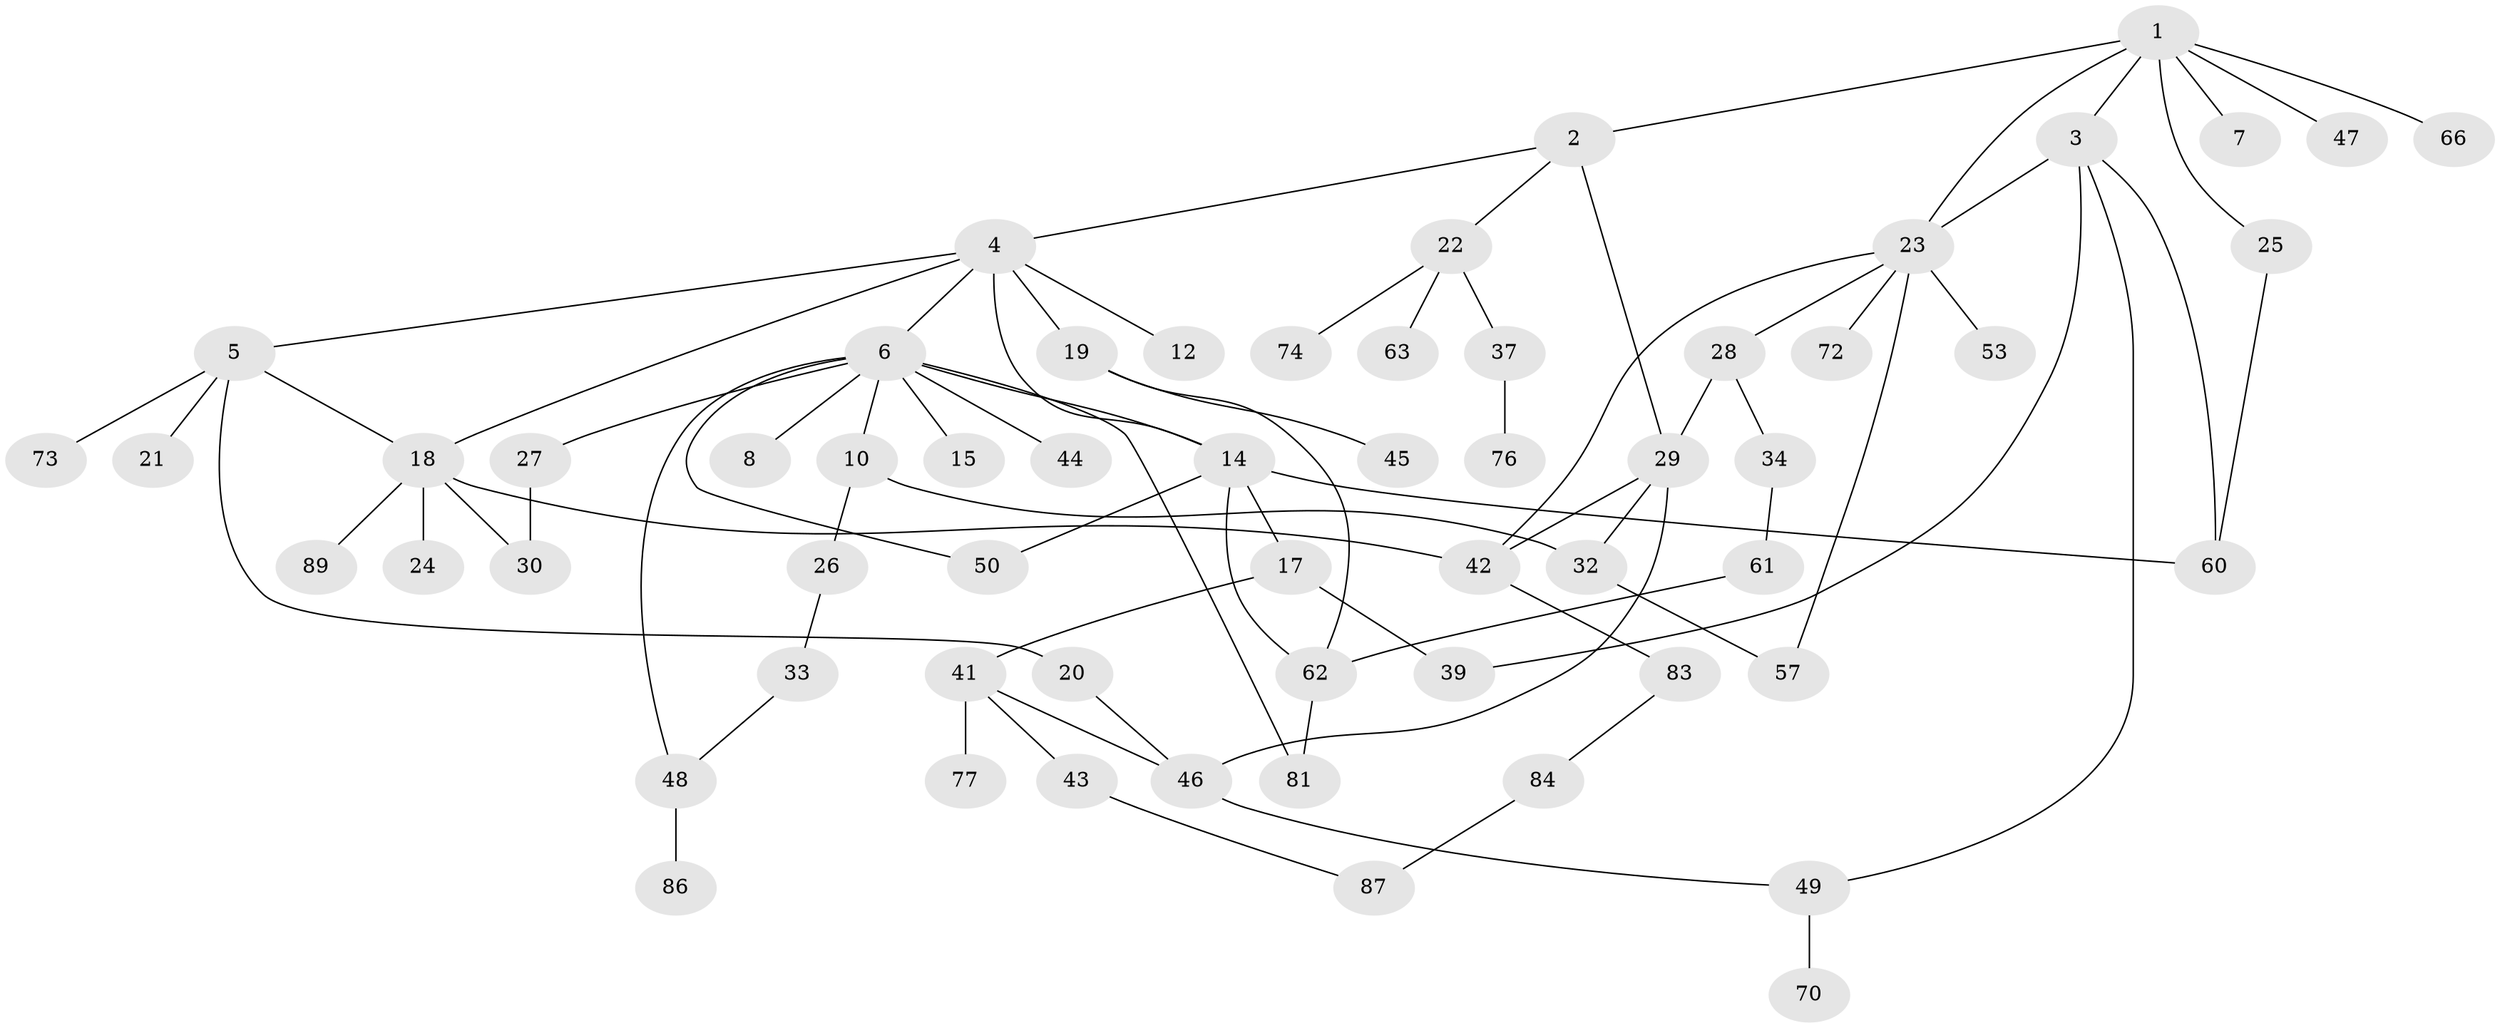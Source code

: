 // Generated by graph-tools (version 1.1) at 2025/51/02/27/25 19:51:36]
// undirected, 60 vertices, 80 edges
graph export_dot {
graph [start="1"]
  node [color=gray90,style=filled];
  1 [super="+16"];
  2 [super="+13"];
  3;
  4;
  5 [super="+11"];
  6 [super="+9"];
  7;
  8;
  10;
  12 [super="+64"];
  14 [super="+31"];
  15;
  17 [super="+54"];
  18 [super="+40"];
  19 [super="+36"];
  20;
  21;
  22 [super="+51"];
  23 [super="+35"];
  24;
  25;
  26 [super="+88"];
  27 [super="+58"];
  28;
  29 [super="+80"];
  30;
  32 [super="+82"];
  33 [super="+38"];
  34 [super="+67"];
  37 [super="+52"];
  39 [super="+69"];
  41;
  42 [super="+75"];
  43 [super="+85"];
  44 [super="+55"];
  45;
  46 [super="+78"];
  47;
  48 [super="+71"];
  49 [super="+59"];
  50;
  53 [super="+56"];
  57;
  60 [super="+68"];
  61;
  62 [super="+65"];
  63;
  66;
  70;
  72;
  73 [super="+79"];
  74;
  76;
  77;
  81;
  83;
  84;
  86;
  87 [super="+90"];
  89;
  1 -- 2;
  1 -- 3;
  1 -- 7;
  1 -- 47;
  1 -- 66;
  1 -- 25;
  1 -- 23;
  2 -- 4;
  2 -- 29;
  2 -- 22;
  3 -- 39;
  3 -- 60;
  3 -- 23;
  3 -- 49;
  4 -- 5;
  4 -- 6;
  4 -- 12;
  4 -- 19;
  4 -- 14;
  4 -- 18;
  5 -- 20;
  5 -- 73;
  5 -- 18;
  5 -- 21;
  6 -- 8;
  6 -- 15;
  6 -- 27;
  6 -- 44;
  6 -- 81;
  6 -- 50;
  6 -- 48;
  6 -- 10;
  6 -- 14;
  10 -- 26;
  10 -- 32;
  14 -- 17;
  14 -- 50;
  14 -- 62;
  14 -- 60;
  17 -- 39;
  17 -- 41;
  18 -- 24;
  18 -- 30;
  18 -- 42;
  18 -- 89;
  19 -- 45;
  19 -- 62;
  20 -- 46;
  22 -- 37;
  22 -- 74;
  22 -- 63;
  23 -- 28;
  23 -- 72;
  23 -- 53;
  23 -- 57;
  23 -- 42;
  25 -- 60;
  26 -- 33;
  27 -- 30;
  28 -- 29;
  28 -- 34;
  29 -- 42;
  29 -- 46;
  29 -- 32;
  32 -- 57;
  33 -- 48;
  34 -- 61;
  37 -- 76;
  41 -- 43;
  41 -- 77;
  41 -- 46;
  42 -- 83 [weight=2];
  43 -- 87;
  46 -- 49;
  48 -- 86;
  49 -- 70;
  61 -- 62;
  62 -- 81;
  83 -- 84;
  84 -- 87;
}
